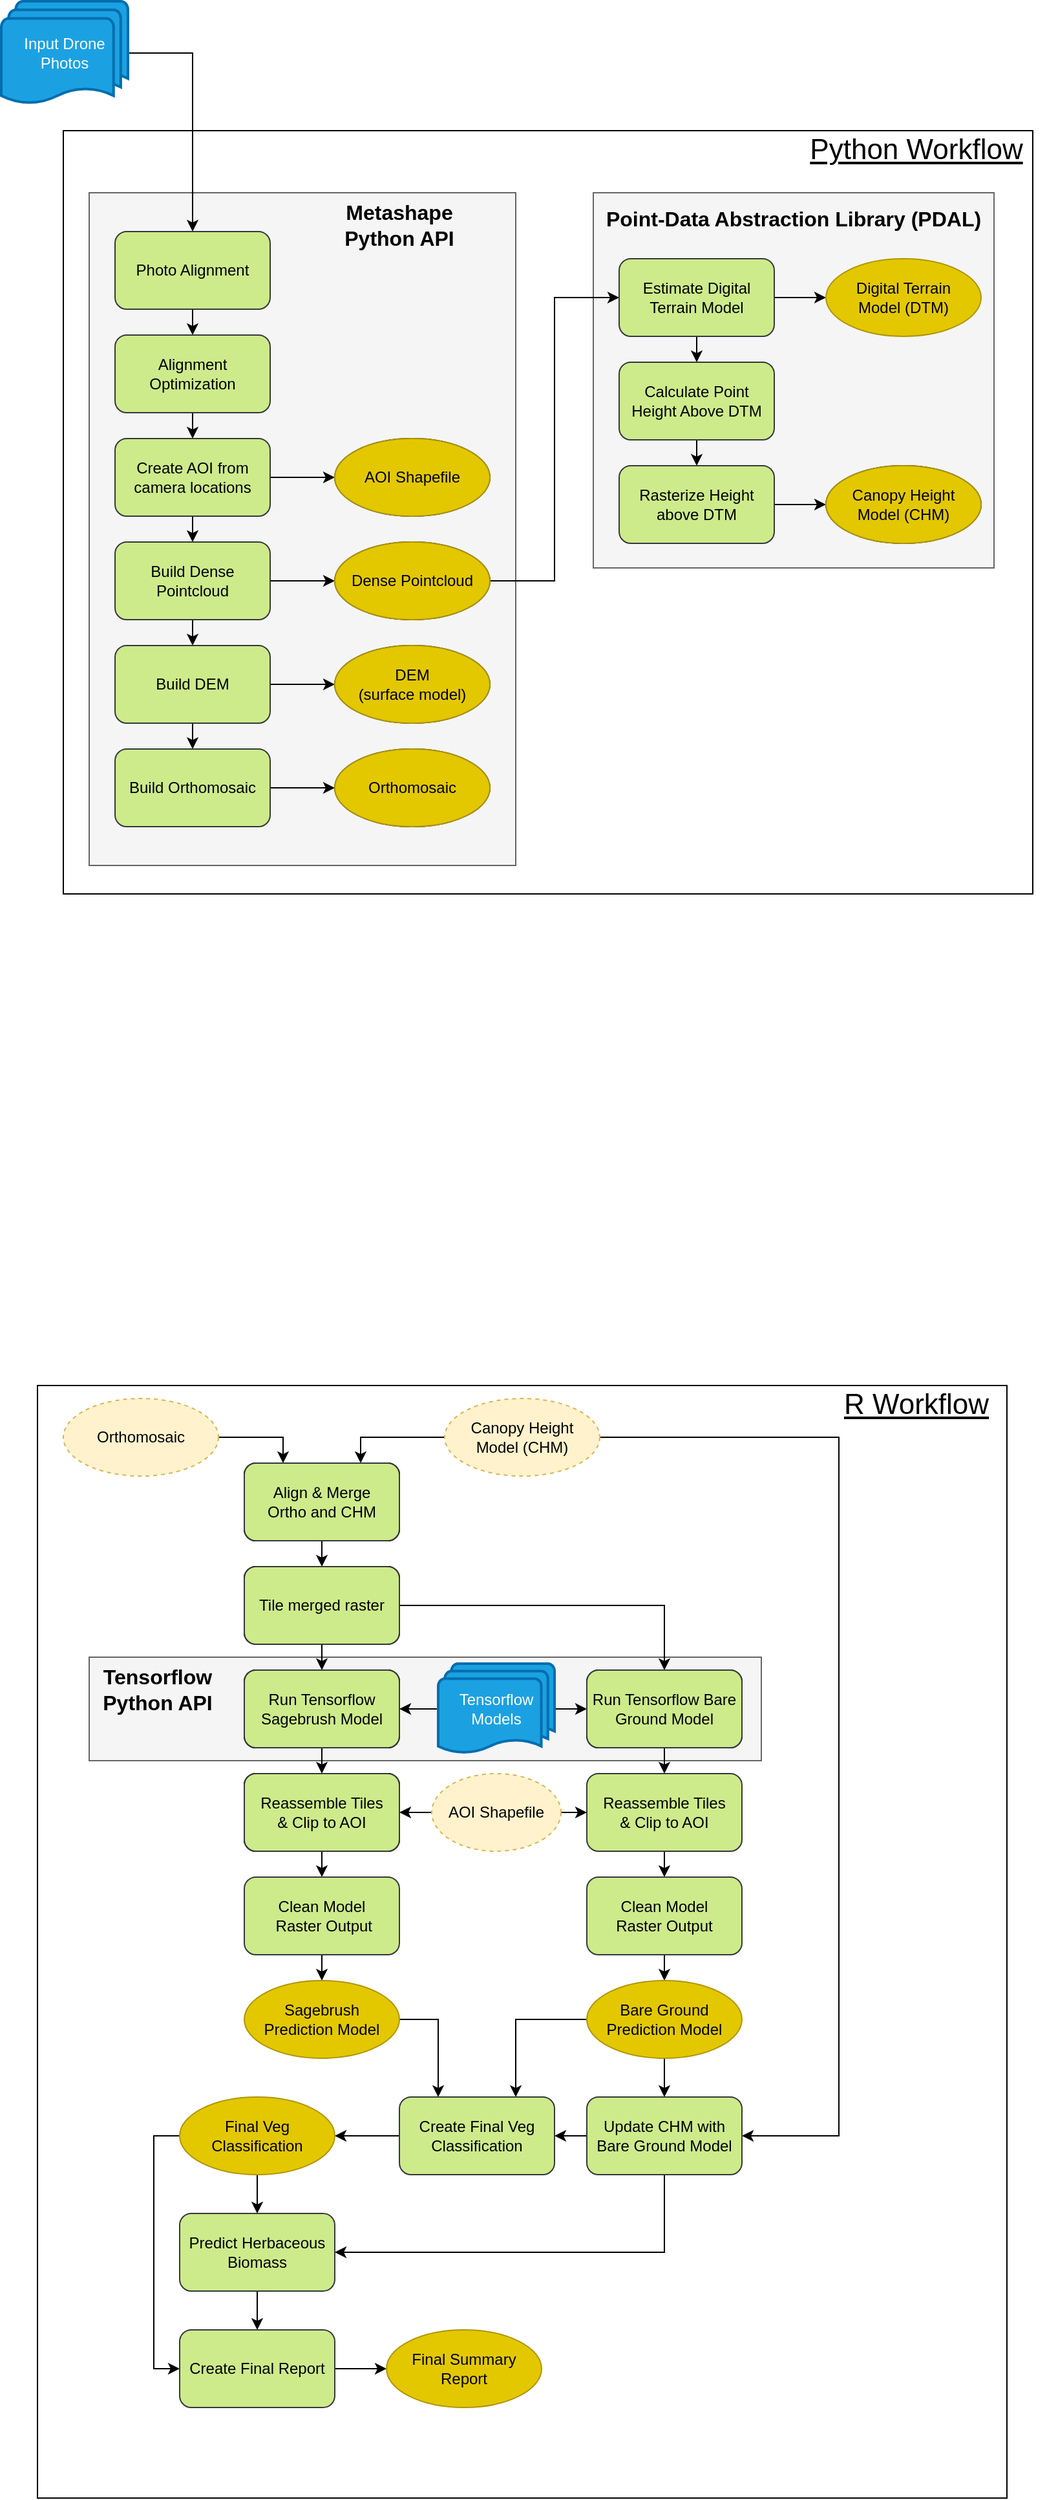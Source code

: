 <mxfile version="17.4.5" type="device"><diagram id="y51OxCG8ynAsde3wMEpN" name="Page-1"><mxGraphModel dx="1821" dy="989" grid="1" gridSize="10" guides="1" tooltips="1" connect="1" arrows="1" fold="1" page="1" pageScale="1" pageWidth="850" pageHeight="1100" math="0" shadow="0"><root><mxCell id="0"/><mxCell id="1" parent="0"/><mxCell id="4rVvIVlTQDQtBSRi2J1j-115" value="" style="rounded=0;whiteSpace=wrap;html=1;fontSize=12;fillColor=#f5f5f5;fontColor=#333333;strokeColor=#666666;" vertex="1" parent="1"><mxGeometry x="90" y="1320" width="520" height="80" as="geometry"/></mxCell><mxCell id="4rVvIVlTQDQtBSRi2J1j-38" value="" style="rounded=0;whiteSpace=wrap;html=1;fontSize=12;fillColor=none;" vertex="1" parent="1"><mxGeometry x="70" y="140" width="750" height="590" as="geometry"/></mxCell><mxCell id="4rVvIVlTQDQtBSRi2J1j-35" value="" style="rounded=0;whiteSpace=wrap;html=1;fontSize=12;fillColor=#f5f5f5;fontColor=#333333;strokeColor=#666666;" vertex="1" parent="1"><mxGeometry x="480" y="188" width="310" height="290" as="geometry"/></mxCell><mxCell id="4rVvIVlTQDQtBSRi2J1j-24" value="" style="rounded=0;whiteSpace=wrap;html=1;fillColor=#f5f5f5;fontColor=#333333;strokeColor=#666666;" vertex="1" parent="1"><mxGeometry x="90" y="188" width="330" height="520" as="geometry"/></mxCell><mxCell id="4rVvIVlTQDQtBSRi2J1j-14" style="edgeStyle=orthogonalEdgeStyle;rounded=0;orthogonalLoop=1;jettySize=auto;html=1;exitX=1;exitY=0.5;exitDx=0;exitDy=0;exitPerimeter=0;" edge="1" parent="1" source="4rVvIVlTQDQtBSRi2J1j-1" target="4rVvIVlTQDQtBSRi2J1j-2"><mxGeometry relative="1" as="geometry"/></mxCell><mxCell id="4rVvIVlTQDQtBSRi2J1j-1" value="Input Drone Photos" style="strokeWidth=2;html=1;shape=mxgraph.flowchart.multi-document;whiteSpace=wrap;fillColor=#1ba1e2;fontColor=#ffffff;strokeColor=#006EAF;" vertex="1" parent="1"><mxGeometry x="22" y="40" width="98" height="80" as="geometry"/></mxCell><mxCell id="4rVvIVlTQDQtBSRi2J1j-15" style="edgeStyle=orthogonalEdgeStyle;rounded=0;orthogonalLoop=1;jettySize=auto;html=1;exitX=0.5;exitY=1;exitDx=0;exitDy=0;entryX=0.5;entryY=0;entryDx=0;entryDy=0;" edge="1" parent="1" source="4rVvIVlTQDQtBSRi2J1j-2" target="4rVvIVlTQDQtBSRi2J1j-3"><mxGeometry relative="1" as="geometry"/></mxCell><mxCell id="4rVvIVlTQDQtBSRi2J1j-2" value="Photo Alignment" style="rounded=1;whiteSpace=wrap;html=1;fillColor=#cdeb8b;strokeColor=#36393d;" vertex="1" parent="1"><mxGeometry x="110" y="218" width="120" height="60" as="geometry"/></mxCell><mxCell id="4rVvIVlTQDQtBSRi2J1j-16" style="edgeStyle=orthogonalEdgeStyle;rounded=0;orthogonalLoop=1;jettySize=auto;html=1;exitX=0.5;exitY=1;exitDx=0;exitDy=0;entryX=0.5;entryY=0;entryDx=0;entryDy=0;" edge="1" parent="1" source="4rVvIVlTQDQtBSRi2J1j-3" target="4rVvIVlTQDQtBSRi2J1j-4"><mxGeometry relative="1" as="geometry"/></mxCell><mxCell id="4rVvIVlTQDQtBSRi2J1j-3" value="Alignment Optimization" style="rounded=1;whiteSpace=wrap;html=1;fillColor=#cdeb8b;strokeColor=#36393d;" vertex="1" parent="1"><mxGeometry x="110" y="298" width="120" height="60" as="geometry"/></mxCell><mxCell id="4rVvIVlTQDQtBSRi2J1j-17" style="edgeStyle=orthogonalEdgeStyle;rounded=0;orthogonalLoop=1;jettySize=auto;html=1;exitX=0.5;exitY=1;exitDx=0;exitDy=0;entryX=0.5;entryY=0;entryDx=0;entryDy=0;" edge="1" parent="1" source="4rVvIVlTQDQtBSRi2J1j-4" target="4rVvIVlTQDQtBSRi2J1j-7"><mxGeometry relative="1" as="geometry"/></mxCell><mxCell id="4rVvIVlTQDQtBSRi2J1j-20" style="edgeStyle=orthogonalEdgeStyle;rounded=0;orthogonalLoop=1;jettySize=auto;html=1;exitX=1;exitY=0.5;exitDx=0;exitDy=0;entryX=0;entryY=0.5;entryDx=0;entryDy=0;" edge="1" parent="1" source="4rVvIVlTQDQtBSRi2J1j-4" target="4rVvIVlTQDQtBSRi2J1j-6"><mxGeometry relative="1" as="geometry"/></mxCell><mxCell id="4rVvIVlTQDQtBSRi2J1j-4" value="Create AOI from camera locations" style="rounded=1;whiteSpace=wrap;html=1;fillColor=#cdeb8b;strokeColor=#36393d;" vertex="1" parent="1"><mxGeometry x="110" y="378" width="120" height="60" as="geometry"/></mxCell><mxCell id="4rVvIVlTQDQtBSRi2J1j-6" value="AOI Shapefile" style="ellipse;whiteSpace=wrap;html=1;" vertex="1" parent="1"><mxGeometry x="280" y="378" width="120" height="60" as="geometry"/></mxCell><mxCell id="4rVvIVlTQDQtBSRi2J1j-18" style="edgeStyle=orthogonalEdgeStyle;rounded=0;orthogonalLoop=1;jettySize=auto;html=1;exitX=0.5;exitY=1;exitDx=0;exitDy=0;entryX=0.5;entryY=0;entryDx=0;entryDy=0;" edge="1" parent="1" source="4rVvIVlTQDQtBSRi2J1j-7" target="4rVvIVlTQDQtBSRi2J1j-8"><mxGeometry relative="1" as="geometry"/></mxCell><mxCell id="4rVvIVlTQDQtBSRi2J1j-21" style="edgeStyle=orthogonalEdgeStyle;rounded=0;orthogonalLoop=1;jettySize=auto;html=1;exitX=1;exitY=0.5;exitDx=0;exitDy=0;entryX=0;entryY=0.5;entryDx=0;entryDy=0;" edge="1" parent="1" source="4rVvIVlTQDQtBSRi2J1j-7" target="4rVvIVlTQDQtBSRi2J1j-10"><mxGeometry relative="1" as="geometry"/></mxCell><mxCell id="4rVvIVlTQDQtBSRi2J1j-7" value="Build Dense Pointcloud" style="rounded=1;whiteSpace=wrap;html=1;fillColor=#cdeb8b;strokeColor=#36393d;" vertex="1" parent="1"><mxGeometry x="110" y="458" width="120" height="60" as="geometry"/></mxCell><mxCell id="4rVvIVlTQDQtBSRi2J1j-19" style="edgeStyle=orthogonalEdgeStyle;rounded=0;orthogonalLoop=1;jettySize=auto;html=1;exitX=0.5;exitY=1;exitDx=0;exitDy=0;entryX=0.5;entryY=0;entryDx=0;entryDy=0;" edge="1" parent="1" source="4rVvIVlTQDQtBSRi2J1j-8" target="4rVvIVlTQDQtBSRi2J1j-9"><mxGeometry relative="1" as="geometry"/></mxCell><mxCell id="4rVvIVlTQDQtBSRi2J1j-22" style="edgeStyle=orthogonalEdgeStyle;rounded=0;orthogonalLoop=1;jettySize=auto;html=1;exitX=1;exitY=0.5;exitDx=0;exitDy=0;entryX=0;entryY=0.5;entryDx=0;entryDy=0;" edge="1" parent="1" source="4rVvIVlTQDQtBSRi2J1j-8" target="4rVvIVlTQDQtBSRi2J1j-12"><mxGeometry relative="1" as="geometry"/></mxCell><mxCell id="4rVvIVlTQDQtBSRi2J1j-8" value="Build DEM&lt;span style=&quot;color: rgba(0 , 0 , 0 , 0) ; font-family: monospace ; font-size: 0px&quot;&gt;%3CmxGraphModel%3E%3Croot%3E%3CmxCell%20id%3D%220%22%2F%3E%3CmxCell%20id%3D%221%22%20parent%3D%220%22%2F%3E%3CmxCell%20id%3D%222%22%20value%3D%22Photo%20Alignment%22%20style%3D%22rounded%3D1%3BwhiteSpace%3Dwrap%3Bhtml%3D1%3B%22%20vertex%3D%221%22%20parent%3D%221%22%3E%3CmxGeometry%20x%3D%22110%22%20y%3D%22140%22%20width%3D%22120%22%20height%3D%2260%22%20as%3D%22geometry%22%2F%3E%3C%2FmxCell%3E%3C%2Froot%3E%3C%2FmxGraphModel%3E&lt;/span&gt;" style="rounded=1;whiteSpace=wrap;html=1;fillColor=#cdeb8b;strokeColor=#36393d;" vertex="1" parent="1"><mxGeometry x="110" y="538" width="120" height="60" as="geometry"/></mxCell><mxCell id="4rVvIVlTQDQtBSRi2J1j-23" style="edgeStyle=orthogonalEdgeStyle;rounded=0;orthogonalLoop=1;jettySize=auto;html=1;exitX=1;exitY=0.5;exitDx=0;exitDy=0;entryX=0;entryY=0.5;entryDx=0;entryDy=0;" edge="1" parent="1" source="4rVvIVlTQDQtBSRi2J1j-9" target="4rVvIVlTQDQtBSRi2J1j-13"><mxGeometry relative="1" as="geometry"/></mxCell><mxCell id="4rVvIVlTQDQtBSRi2J1j-9" value="Build Orthomosaic" style="rounded=1;whiteSpace=wrap;html=1;fillColor=#cdeb8b;strokeColor=#36393d;" vertex="1" parent="1"><mxGeometry x="110" y="618" width="120" height="60" as="geometry"/></mxCell><mxCell id="4rVvIVlTQDQtBSRi2J1j-37" style="edgeStyle=orthogonalEdgeStyle;rounded=0;orthogonalLoop=1;jettySize=auto;html=1;exitX=1;exitY=0.5;exitDx=0;exitDy=0;entryX=0;entryY=0.5;entryDx=0;entryDy=0;fontSize=12;" edge="1" parent="1" source="4rVvIVlTQDQtBSRi2J1j-10" target="4rVvIVlTQDQtBSRi2J1j-26"><mxGeometry relative="1" as="geometry"/></mxCell><mxCell id="4rVvIVlTQDQtBSRi2J1j-10" value="Dense Pointcloud" style="ellipse;whiteSpace=wrap;html=1;" vertex="1" parent="1"><mxGeometry x="280" y="458" width="120" height="60" as="geometry"/></mxCell><mxCell id="4rVvIVlTQDQtBSRi2J1j-12" value="DEM &lt;br&gt;(surface model)" style="ellipse;whiteSpace=wrap;html=1;" vertex="1" parent="1"><mxGeometry x="280" y="538" width="120" height="60" as="geometry"/></mxCell><mxCell id="4rVvIVlTQDQtBSRi2J1j-13" value="Orthomosaic" style="ellipse;whiteSpace=wrap;html=1;" vertex="1" parent="1"><mxGeometry x="280" y="618" width="120" height="60" as="geometry"/></mxCell><mxCell id="4rVvIVlTQDQtBSRi2J1j-25" value="&lt;font style=&quot;font-size: 16px&quot;&gt;&lt;b&gt;Metashape Python API&lt;/b&gt;&lt;/font&gt;" style="text;html=1;strokeColor=none;fillColor=none;align=center;verticalAlign=middle;whiteSpace=wrap;rounded=0;fontSize=11;" vertex="1" parent="1"><mxGeometry x="260" y="198" width="140" height="30" as="geometry"/></mxCell><mxCell id="4rVvIVlTQDQtBSRi2J1j-29" style="edgeStyle=orthogonalEdgeStyle;rounded=0;orthogonalLoop=1;jettySize=auto;html=1;exitX=0.5;exitY=1;exitDx=0;exitDy=0;entryX=0.5;entryY=0;entryDx=0;entryDy=0;fontSize=12;" edge="1" parent="1" source="4rVvIVlTQDQtBSRi2J1j-26" target="4rVvIVlTQDQtBSRi2J1j-27"><mxGeometry relative="1" as="geometry"/></mxCell><mxCell id="4rVvIVlTQDQtBSRi2J1j-33" style="edgeStyle=orthogonalEdgeStyle;rounded=0;orthogonalLoop=1;jettySize=auto;html=1;exitX=1;exitY=0.5;exitDx=0;exitDy=0;entryX=0;entryY=0.5;entryDx=0;entryDy=0;fontSize=12;" edge="1" parent="1" source="4rVvIVlTQDQtBSRi2J1j-26" target="4rVvIVlTQDQtBSRi2J1j-32"><mxGeometry relative="1" as="geometry"/></mxCell><mxCell id="4rVvIVlTQDQtBSRi2J1j-26" value="Estimate Digital Terrain Model" style="rounded=1;whiteSpace=wrap;html=1;fontSize=12;fillColor=#cdeb8b;strokeColor=#36393d;" vertex="1" parent="1"><mxGeometry x="500" y="239" width="120" height="60" as="geometry"/></mxCell><mxCell id="4rVvIVlTQDQtBSRi2J1j-30" style="edgeStyle=orthogonalEdgeStyle;rounded=0;orthogonalLoop=1;jettySize=auto;html=1;exitX=0.5;exitY=1;exitDx=0;exitDy=0;entryX=0.5;entryY=0;entryDx=0;entryDy=0;fontSize=12;" edge="1" parent="1" source="4rVvIVlTQDQtBSRi2J1j-27" target="4rVvIVlTQDQtBSRi2J1j-28"><mxGeometry relative="1" as="geometry"/></mxCell><mxCell id="4rVvIVlTQDQtBSRi2J1j-27" value="Calculate Point Height Above DTM" style="rounded=1;whiteSpace=wrap;html=1;fontSize=12;fillColor=#cdeb8b;strokeColor=#36393d;" vertex="1" parent="1"><mxGeometry x="500" y="319" width="120" height="60" as="geometry"/></mxCell><mxCell id="4rVvIVlTQDQtBSRi2J1j-34" style="edgeStyle=orthogonalEdgeStyle;rounded=0;orthogonalLoop=1;jettySize=auto;html=1;exitX=1;exitY=0.5;exitDx=0;exitDy=0;entryX=0;entryY=0.5;entryDx=0;entryDy=0;fontSize=12;" edge="1" parent="1" source="4rVvIVlTQDQtBSRi2J1j-28" target="4rVvIVlTQDQtBSRi2J1j-31"><mxGeometry relative="1" as="geometry"/></mxCell><mxCell id="4rVvIVlTQDQtBSRi2J1j-28" value="Rasterize Height above DTM" style="rounded=1;whiteSpace=wrap;html=1;fontSize=12;fillColor=#cdeb8b;strokeColor=#36393d;" vertex="1" parent="1"><mxGeometry x="500" y="399" width="120" height="60" as="geometry"/></mxCell><mxCell id="4rVvIVlTQDQtBSRi2J1j-31" value="Canopy Height&lt;br&gt;Model (CHM)" style="ellipse;whiteSpace=wrap;html=1;" vertex="1" parent="1"><mxGeometry x="660" y="399" width="120" height="60" as="geometry"/></mxCell><mxCell id="4rVvIVlTQDQtBSRi2J1j-32" value="Digital Terrain &lt;br&gt;Model (DTM)" style="ellipse;whiteSpace=wrap;html=1;fillColor=#e3c800;fontColor=#000000;strokeColor=#B09500;" vertex="1" parent="1"><mxGeometry x="660" y="239" width="120" height="60" as="geometry"/></mxCell><mxCell id="4rVvIVlTQDQtBSRi2J1j-36" value="&lt;font style=&quot;font-size: 16px&quot;&gt;&lt;b&gt;Point-Data Abstraction Library (PDAL)&lt;/b&gt;&lt;/font&gt;" style="text;html=1;strokeColor=none;fillColor=none;align=center;verticalAlign=middle;whiteSpace=wrap;rounded=0;fontSize=11;" vertex="1" parent="1"><mxGeometry x="480" y="193" width="310" height="30" as="geometry"/></mxCell><mxCell id="4rVvIVlTQDQtBSRi2J1j-39" value="Python Workflow" style="text;html=1;strokeColor=none;fillColor=none;align=center;verticalAlign=middle;whiteSpace=wrap;rounded=0;fontSize=22;fontStyle=4" vertex="1" parent="1"><mxGeometry x="630" y="140" width="200" height="30" as="geometry"/></mxCell><mxCell id="4rVvIVlTQDQtBSRi2J1j-40" value="" style="rounded=0;whiteSpace=wrap;html=1;fontSize=12;fillColor=none;" vertex="1" parent="1"><mxGeometry x="50" y="1110" width="750" height="860" as="geometry"/></mxCell><mxCell id="4rVvIVlTQDQtBSRi2J1j-41" value="R Workflow" style="text;html=1;strokeColor=none;fillColor=none;align=center;verticalAlign=middle;whiteSpace=wrap;rounded=0;fontSize=22;fontStyle=4" vertex="1" parent="1"><mxGeometry x="630" y="1110" width="200" height="30" as="geometry"/></mxCell><mxCell id="4rVvIVlTQDQtBSRi2J1j-66" style="edgeStyle=orthogonalEdgeStyle;rounded=0;orthogonalLoop=1;jettySize=auto;html=1;entryX=1;entryY=0.5;entryDx=0;entryDy=0;fontSize=12;" edge="1" parent="1" source="4rVvIVlTQDQtBSRi2J1j-42" target="4rVvIVlTQDQtBSRi2J1j-46"><mxGeometry relative="1" as="geometry"/></mxCell><mxCell id="4rVvIVlTQDQtBSRi2J1j-67" style="edgeStyle=orthogonalEdgeStyle;rounded=0;orthogonalLoop=1;jettySize=auto;html=1;exitX=1;exitY=0.5;exitDx=0;exitDy=0;exitPerimeter=0;entryX=0;entryY=0.5;entryDx=0;entryDy=0;fontSize=12;" edge="1" parent="1" source="4rVvIVlTQDQtBSRi2J1j-42" target="4rVvIVlTQDQtBSRi2J1j-47"><mxGeometry relative="1" as="geometry"/></mxCell><mxCell id="4rVvIVlTQDQtBSRi2J1j-42" value="&lt;font style=&quot;font-size: 12px;&quot;&gt;Tensorflow Models&lt;/font&gt;" style="strokeWidth=2;html=1;shape=mxgraph.flowchart.multi-document;whiteSpace=wrap;fontSize=12;fillColor=#1ba1e2;fontColor=#ffffff;strokeColor=#006EAF;" vertex="1" parent="1"><mxGeometry x="360" y="1325" width="90" height="70" as="geometry"/></mxCell><mxCell id="4rVvIVlTQDQtBSRi2J1j-68" style="edgeStyle=orthogonalEdgeStyle;rounded=0;orthogonalLoop=1;jettySize=auto;html=1;exitX=1;exitY=0.5;exitDx=0;exitDy=0;fontSize=12;" edge="1" parent="1" source="4rVvIVlTQDQtBSRi2J1j-44" target="4rVvIVlTQDQtBSRi2J1j-47"><mxGeometry relative="1" as="geometry"/></mxCell><mxCell id="4rVvIVlTQDQtBSRi2J1j-69" style="edgeStyle=orthogonalEdgeStyle;rounded=0;orthogonalLoop=1;jettySize=auto;html=1;exitX=0.5;exitY=1;exitDx=0;exitDy=0;entryX=0.5;entryY=0;entryDx=0;entryDy=0;fontSize=12;" edge="1" parent="1" source="4rVvIVlTQDQtBSRi2J1j-44" target="4rVvIVlTQDQtBSRi2J1j-46"><mxGeometry relative="1" as="geometry"/></mxCell><mxCell id="4rVvIVlTQDQtBSRi2J1j-44" value="Tile merged raster" style="rounded=1;whiteSpace=wrap;html=1;fontSize=12;fillColor=default;" vertex="1" parent="1"><mxGeometry x="210" y="1250" width="120" height="60" as="geometry"/></mxCell><mxCell id="4rVvIVlTQDQtBSRi2J1j-65" style="edgeStyle=orthogonalEdgeStyle;rounded=0;orthogonalLoop=1;jettySize=auto;html=1;exitX=0.5;exitY=1;exitDx=0;exitDy=0;entryX=0.5;entryY=0;entryDx=0;entryDy=0;fontSize=12;" edge="1" parent="1" source="4rVvIVlTQDQtBSRi2J1j-45" target="4rVvIVlTQDQtBSRi2J1j-44"><mxGeometry relative="1" as="geometry"/></mxCell><mxCell id="4rVvIVlTQDQtBSRi2J1j-45" value="Align &amp;amp; Merge &lt;br&gt;Ortho and CHM" style="rounded=1;whiteSpace=wrap;html=1;fontSize=12;fillColor=default;" vertex="1" parent="1"><mxGeometry x="210" y="1170" width="120" height="60" as="geometry"/></mxCell><mxCell id="4rVvIVlTQDQtBSRi2J1j-70" style="edgeStyle=orthogonalEdgeStyle;rounded=0;orthogonalLoop=1;jettySize=auto;html=1;exitX=0.5;exitY=1;exitDx=0;exitDy=0;entryX=0.5;entryY=0;entryDx=0;entryDy=0;fontSize=12;" edge="1" parent="1" source="4rVvIVlTQDQtBSRi2J1j-46" target="4rVvIVlTQDQtBSRi2J1j-48"><mxGeometry relative="1" as="geometry"/></mxCell><mxCell id="4rVvIVlTQDQtBSRi2J1j-46" value="Run Tensorflow Sagebrush Model" style="rounded=1;whiteSpace=wrap;html=1;fontSize=12;fillColor=default;" vertex="1" parent="1"><mxGeometry x="210" y="1330" width="120" height="60" as="geometry"/></mxCell><mxCell id="4rVvIVlTQDQtBSRi2J1j-73" style="edgeStyle=orthogonalEdgeStyle;rounded=0;orthogonalLoop=1;jettySize=auto;html=1;exitX=0.5;exitY=1;exitDx=0;exitDy=0;entryX=0.5;entryY=0;entryDx=0;entryDy=0;fontSize=12;" edge="1" parent="1" source="4rVvIVlTQDQtBSRi2J1j-47" target="4rVvIVlTQDQtBSRi2J1j-49"><mxGeometry relative="1" as="geometry"/></mxCell><mxCell id="4rVvIVlTQDQtBSRi2J1j-47" value="Run Tensorflow Bare Ground Model" style="rounded=1;whiteSpace=wrap;html=1;fontSize=12;fillColor=default;" vertex="1" parent="1"><mxGeometry x="475" y="1330" width="120" height="60" as="geometry"/></mxCell><mxCell id="4rVvIVlTQDQtBSRi2J1j-83" style="edgeStyle=orthogonalEdgeStyle;rounded=0;orthogonalLoop=1;jettySize=auto;html=1;exitX=0.5;exitY=1;exitDx=0;exitDy=0;entryX=0.5;entryY=0;entryDx=0;entryDy=0;fontSize=12;" edge="1" parent="1" source="4rVvIVlTQDQtBSRi2J1j-48" target="4rVvIVlTQDQtBSRi2J1j-50"><mxGeometry relative="1" as="geometry"/></mxCell><mxCell id="4rVvIVlTQDQtBSRi2J1j-48" value="Reassemble Tiles&lt;br&gt;&amp;amp; Clip to AOI" style="rounded=1;whiteSpace=wrap;html=1;fontSize=12;fillColor=default;" vertex="1" parent="1"><mxGeometry x="210" y="1410" width="120" height="60" as="geometry"/></mxCell><mxCell id="4rVvIVlTQDQtBSRi2J1j-81" style="edgeStyle=orthogonalEdgeStyle;rounded=0;orthogonalLoop=1;jettySize=auto;html=1;exitX=0.5;exitY=1;exitDx=0;exitDy=0;entryX=0.5;entryY=0;entryDx=0;entryDy=0;fontSize=12;" edge="1" parent="1" source="4rVvIVlTQDQtBSRi2J1j-49" target="4rVvIVlTQDQtBSRi2J1j-51"><mxGeometry relative="1" as="geometry"/></mxCell><mxCell id="4rVvIVlTQDQtBSRi2J1j-49" value="Reassemble Tiles&lt;br&gt;&amp;amp; Clip to AOI" style="rounded=1;whiteSpace=wrap;html=1;fontSize=12;fillColor=#cdeb8b;strokeColor=#36393d;" vertex="1" parent="1"><mxGeometry x="475" y="1410" width="120" height="60" as="geometry"/></mxCell><mxCell id="4rVvIVlTQDQtBSRi2J1j-84" style="edgeStyle=orthogonalEdgeStyle;rounded=0;orthogonalLoop=1;jettySize=auto;html=1;exitX=0.5;exitY=1;exitDx=0;exitDy=0;entryX=0.5;entryY=0;entryDx=0;entryDy=0;fontSize=12;" edge="1" parent="1" source="4rVvIVlTQDQtBSRi2J1j-50" target="4rVvIVlTQDQtBSRi2J1j-56"><mxGeometry relative="1" as="geometry"/></mxCell><mxCell id="4rVvIVlTQDQtBSRi2J1j-50" value="Clean Model&lt;br&gt;&amp;nbsp;Raster Output&lt;span style=&quot;color: rgba(0 , 0 , 0 , 0) ; font-family: monospace ; font-size: 0px&quot;&gt;%3CmxGraphModel%3E%3Croot%3E%3CmxCell%20id%3D%220%22%2F%3E%3CmxCell%20id%3D%221%22%20parent%3D%220%22%2F%3E%3CmxCell%20id%3D%222%22%20value%3D%22Reassemble%20Tiles%26lt%3Bbr%26gt%3B%26amp%3Bamp%3B%20Clip%20to%20AOI%22%20style%3D%22rounded%3D1%3BwhiteSpace%3Dwrap%3Bhtml%3D1%3BfontSize%3D12%3BfillColor%3Ddefault%3B%22%20vertex%3D%221%22%20parent%3D%221%22%3E%3CmxGeometry%20x%3D%22230%22%20y%3D%221000%22%20width%3D%22120%22%20height%3D%2260%22%20as%3D%22geometry%22%2F%3E%3C%2FmxCell%3E%3C%2Froot%3E%3C%2FmxGraphModel%3E&lt;/span&gt;" style="rounded=1;whiteSpace=wrap;html=1;fontSize=12;fillColor=#cdeb8b;strokeColor=#36393d;" vertex="1" parent="1"><mxGeometry x="210" y="1490" width="120" height="60" as="geometry"/></mxCell><mxCell id="4rVvIVlTQDQtBSRi2J1j-82" style="edgeStyle=orthogonalEdgeStyle;rounded=0;orthogonalLoop=1;jettySize=auto;html=1;exitX=0.5;exitY=1;exitDx=0;exitDy=0;entryX=0.5;entryY=0;entryDx=0;entryDy=0;fontSize=12;" edge="1" parent="1" source="4rVvIVlTQDQtBSRi2J1j-51" target="4rVvIVlTQDQtBSRi2J1j-58"><mxGeometry relative="1" as="geometry"/></mxCell><mxCell id="4rVvIVlTQDQtBSRi2J1j-51" value="Clean Model &lt;br&gt;Raster Output&lt;span style=&quot;color: rgba(0 , 0 , 0 , 0) ; font-family: monospace ; font-size: 0px&quot;&gt;%3CmxGraphModel%3E%3Croot%3E%3CmxCell%20id%3D%220%22%2F%3E%3CmxCell%20id%3D%221%22%20parent%3D%220%22%2F%3E%3CmxCell%20id%3D%222%22%20value%3D%22Reassemble%20Tiles%26lt%3Bbr%26gt%3B%26amp%3Bamp%3B%20Clip%20to%20AOI%22%20style%3D%22rounded%3D1%3BwhiteSpace%3Dwrap%3Bhtml%3D1%3BfontSize%3D12%3BfillColor%3Ddefault%3B%22%20vertex%3D%221%22%20parent%3D%221%22%3E%3CmxGeometry%20x%3D%22230%22%20y%3D%221000%22%20width%3D%22120%22%20height%3D%2260%22%20as%3D%22geometry%22%2F%3E%3C%2FmxCell%3E%3C%2Froot%3E%3C%2FmxGraphModel%3E&lt;/span&gt;" style="rounded=1;whiteSpace=wrap;html=1;fontSize=12;fillColor=#cdeb8b;strokeColor=#36393d;" vertex="1" parent="1"><mxGeometry x="475" y="1490" width="120" height="60" as="geometry"/></mxCell><mxCell id="4rVvIVlTQDQtBSRi2J1j-79" style="edgeStyle=orthogonalEdgeStyle;rounded=0;orthogonalLoop=1;jettySize=auto;html=1;exitX=1;exitY=0.5;exitDx=0;exitDy=0;entryX=0;entryY=0.5;entryDx=0;entryDy=0;fontSize=12;" edge="1" parent="1" source="4rVvIVlTQDQtBSRi2J1j-52" target="4rVvIVlTQDQtBSRi2J1j-49"><mxGeometry relative="1" as="geometry"/></mxCell><mxCell id="4rVvIVlTQDQtBSRi2J1j-80" style="edgeStyle=orthogonalEdgeStyle;rounded=0;orthogonalLoop=1;jettySize=auto;html=1;exitX=0;exitY=0.5;exitDx=0;exitDy=0;entryX=1;entryY=0.5;entryDx=0;entryDy=0;fontSize=12;" edge="1" parent="1" source="4rVvIVlTQDQtBSRi2J1j-52" target="4rVvIVlTQDQtBSRi2J1j-48"><mxGeometry relative="1" as="geometry"/></mxCell><mxCell id="4rVvIVlTQDQtBSRi2J1j-52" value="AOI Shapefile" style="ellipse;whiteSpace=wrap;html=1;dashed=1;fillColor=#fff2cc;strokeColor=#d6b656;" vertex="1" parent="1"><mxGeometry x="355" y="1410" width="100" height="60" as="geometry"/></mxCell><mxCell id="4rVvIVlTQDQtBSRi2J1j-64" style="edgeStyle=orthogonalEdgeStyle;rounded=0;orthogonalLoop=1;jettySize=auto;html=1;entryX=0.25;entryY=0;entryDx=0;entryDy=0;fontSize=12;" edge="1" parent="1" source="4rVvIVlTQDQtBSRi2J1j-53" target="4rVvIVlTQDQtBSRi2J1j-45"><mxGeometry relative="1" as="geometry"/></mxCell><mxCell id="4rVvIVlTQDQtBSRi2J1j-53" value="Orthomosaic" style="ellipse;whiteSpace=wrap;html=1;dashed=1;fillColor=#fff2cc;strokeColor=#d6b656;" vertex="1" parent="1"><mxGeometry x="70" y="1120" width="120" height="60" as="geometry"/></mxCell><mxCell id="4rVvIVlTQDQtBSRi2J1j-63" style="edgeStyle=orthogonalEdgeStyle;rounded=0;orthogonalLoop=1;jettySize=auto;html=1;exitX=0;exitY=0.5;exitDx=0;exitDy=0;entryX=0.75;entryY=0;entryDx=0;entryDy=0;fontSize=12;" edge="1" parent="1" source="4rVvIVlTQDQtBSRi2J1j-54" target="4rVvIVlTQDQtBSRi2J1j-45"><mxGeometry relative="1" as="geometry"/></mxCell><mxCell id="4rVvIVlTQDQtBSRi2J1j-77" style="edgeStyle=orthogonalEdgeStyle;rounded=0;orthogonalLoop=1;jettySize=auto;html=1;exitX=1;exitY=0.5;exitDx=0;exitDy=0;entryX=1;entryY=0.5;entryDx=0;entryDy=0;fontSize=12;" edge="1" parent="1" source="4rVvIVlTQDQtBSRi2J1j-54" target="4rVvIVlTQDQtBSRi2J1j-55"><mxGeometry relative="1" as="geometry"><Array as="points"><mxPoint x="670" y="1150"/><mxPoint x="670" y="1690"/></Array></mxGeometry></mxCell><mxCell id="4rVvIVlTQDQtBSRi2J1j-54" value="Canopy Height&lt;br&gt;Model (CHM)" style="ellipse;whiteSpace=wrap;html=1;dashed=1;fillColor=#fff2cc;strokeColor=#d6b656;" vertex="1" parent="1"><mxGeometry x="365" y="1120" width="120" height="60" as="geometry"/></mxCell><mxCell id="4rVvIVlTQDQtBSRi2J1j-89" style="edgeStyle=orthogonalEdgeStyle;rounded=0;orthogonalLoop=1;jettySize=auto;html=1;exitX=0;exitY=0.5;exitDx=0;exitDy=0;entryX=1;entryY=0.5;entryDx=0;entryDy=0;fontSize=12;" edge="1" parent="1" source="4rVvIVlTQDQtBSRi2J1j-55" target="4rVvIVlTQDQtBSRi2J1j-86"><mxGeometry relative="1" as="geometry"/></mxCell><mxCell id="4rVvIVlTQDQtBSRi2J1j-94" style="edgeStyle=orthogonalEdgeStyle;rounded=0;orthogonalLoop=1;jettySize=auto;html=1;exitX=0.5;exitY=1;exitDx=0;exitDy=0;entryX=1;entryY=0.5;entryDx=0;entryDy=0;fontSize=12;" edge="1" parent="1" source="4rVvIVlTQDQtBSRi2J1j-55" target="4rVvIVlTQDQtBSRi2J1j-92"><mxGeometry relative="1" as="geometry"/></mxCell><mxCell id="4rVvIVlTQDQtBSRi2J1j-55" value="Update CHM with Bare Ground Model" style="rounded=1;whiteSpace=wrap;html=1;fontSize=12;fillColor=#cdeb8b;strokeColor=#36393d;" vertex="1" parent="1"><mxGeometry x="475" y="1660" width="120" height="60" as="geometry"/></mxCell><mxCell id="4rVvIVlTQDQtBSRi2J1j-88" style="edgeStyle=orthogonalEdgeStyle;rounded=0;orthogonalLoop=1;jettySize=auto;html=1;exitX=1;exitY=0.5;exitDx=0;exitDy=0;entryX=0.25;entryY=0;entryDx=0;entryDy=0;fontSize=12;" edge="1" parent="1" source="4rVvIVlTQDQtBSRi2J1j-56" target="4rVvIVlTQDQtBSRi2J1j-86"><mxGeometry relative="1" as="geometry"/></mxCell><mxCell id="4rVvIVlTQDQtBSRi2J1j-56" value="Sagebrush &lt;br&gt;&lt;span style=&quot;color: rgba(0 , 0 , 0 , 0) ; font-family: monospace ; font-size: 0px&quot;&gt;%3CmxGraphModel%3E%3Croot%3E%3CmxCell%20id%3D%220%22%2F%3E%3CmxCell%20id%3D%221%22%20parent%3D%220%22%2F%3E%3CmxCell%20id%3D%222%22%20value%3D%22Canopy%20Height%26lt%3Bbr%26gt%3BModel%20(CHM)%22%20style%3D%22ellipse%3BwhiteSpace%3Dwrap%3Bhtml%3D1%3B%22%20vertex%3D%221%22%20parent%3D%221%22%3E%3CmxGeometry%20x%3D%22660%22%20y%3D%22349%22%20width%3D%22120%22%20height%3D%2260%22%20as%3D%22geometry%22%2F%3E%3C%2FmxCell%3E%3C%2Froot%3E%3C%2FmxGraphModel%3E&lt;/span&gt;Prediction Model" style="ellipse;whiteSpace=wrap;html=1;fontSize=12;fillColor=#e3c800;fontColor=#000000;strokeColor=#B09500;" vertex="1" parent="1"><mxGeometry x="210" y="1570" width="120" height="60" as="geometry"/></mxCell><mxCell id="4rVvIVlTQDQtBSRi2J1j-85" style="edgeStyle=orthogonalEdgeStyle;rounded=0;orthogonalLoop=1;jettySize=auto;html=1;exitX=0.5;exitY=1;exitDx=0;exitDy=0;entryX=0.5;entryY=0;entryDx=0;entryDy=0;fontSize=12;" edge="1" parent="1" source="4rVvIVlTQDQtBSRi2J1j-58" target="4rVvIVlTQDQtBSRi2J1j-55"><mxGeometry relative="1" as="geometry"/></mxCell><mxCell id="4rVvIVlTQDQtBSRi2J1j-87" style="edgeStyle=orthogonalEdgeStyle;rounded=0;orthogonalLoop=1;jettySize=auto;html=1;exitX=0;exitY=0.5;exitDx=0;exitDy=0;entryX=0.75;entryY=0;entryDx=0;entryDy=0;fontSize=12;" edge="1" parent="1" source="4rVvIVlTQDQtBSRi2J1j-58" target="4rVvIVlTQDQtBSRi2J1j-86"><mxGeometry relative="1" as="geometry"/></mxCell><mxCell id="4rVvIVlTQDQtBSRi2J1j-58" value="Bare Ground&lt;br&gt;&lt;span style=&quot;color: rgba(0 , 0 , 0 , 0) ; font-family: monospace ; font-size: 0px&quot;&gt;%3CmxGraphModel%3E%3Croot%3E%3CmxCell%20id%3D%220%22%2F%3E%3CmxCell%20id%3D%221%22%20parent%3D%220%22%2F%3E%3CmxCell%20id%3D%222%22%20value%3D%22Canopy%20Height%26lt%3Bbr%26gt%3BModel%20(CHM)%22%20style%3D%22ellipse%3BwhiteSpace%3Dwrap%3Bhtml%3D1%3B%22%20vertex%3D%221%22%20parent%3D%221%22%3E%3CmxGeometry%20x%3D%22660%22%20y%3D%22349%22%20width%3D%22120%22%20height%3D%2260%22%20as%3D%22geometry%22%2F%3E%3C%2FmxCell%3E%3C%2Froot%3E%3C%2FmxGraphModel%3E&lt;/span&gt;Prediction Model" style="ellipse;whiteSpace=wrap;html=1;fontSize=12;fillColor=#e3c800;fontColor=#000000;strokeColor=#B09500;" vertex="1" parent="1"><mxGeometry x="475" y="1570" width="120" height="60" as="geometry"/></mxCell><mxCell id="4rVvIVlTQDQtBSRi2J1j-91" style="edgeStyle=orthogonalEdgeStyle;rounded=0;orthogonalLoop=1;jettySize=auto;html=1;fontSize=12;" edge="1" parent="1" source="4rVvIVlTQDQtBSRi2J1j-86" target="4rVvIVlTQDQtBSRi2J1j-90"><mxGeometry relative="1" as="geometry"/></mxCell><mxCell id="4rVvIVlTQDQtBSRi2J1j-86" value="Create Final Veg Classification" style="rounded=1;whiteSpace=wrap;html=1;fontSize=12;fillColor=#cdeb8b;strokeColor=#36393d;" vertex="1" parent="1"><mxGeometry x="330" y="1660" width="120" height="60" as="geometry"/></mxCell><mxCell id="4rVvIVlTQDQtBSRi2J1j-93" style="edgeStyle=orthogonalEdgeStyle;rounded=0;orthogonalLoop=1;jettySize=auto;html=1;exitX=0.5;exitY=1;exitDx=0;exitDy=0;fontSize=12;" edge="1" parent="1" source="4rVvIVlTQDQtBSRi2J1j-90" target="4rVvIVlTQDQtBSRi2J1j-92"><mxGeometry relative="1" as="geometry"/></mxCell><mxCell id="4rVvIVlTQDQtBSRi2J1j-97" style="edgeStyle=orthogonalEdgeStyle;rounded=0;orthogonalLoop=1;jettySize=auto;html=1;exitX=0;exitY=0.5;exitDx=0;exitDy=0;entryX=0;entryY=0.5;entryDx=0;entryDy=0;fontSize=12;" edge="1" parent="1" source="4rVvIVlTQDQtBSRi2J1j-90" target="4rVvIVlTQDQtBSRi2J1j-95"><mxGeometry relative="1" as="geometry"/></mxCell><mxCell id="4rVvIVlTQDQtBSRi2J1j-90" value="Final Veg&lt;br&gt;Classification" style="ellipse;whiteSpace=wrap;html=1;fontSize=12;fillColor=#e3c800;fontColor=#000000;strokeColor=#B09500;" vertex="1" parent="1"><mxGeometry x="160" y="1660" width="120" height="60" as="geometry"/></mxCell><mxCell id="4rVvIVlTQDQtBSRi2J1j-96" style="edgeStyle=orthogonalEdgeStyle;rounded=0;orthogonalLoop=1;jettySize=auto;html=1;exitX=0.5;exitY=1;exitDx=0;exitDy=0;entryX=0.5;entryY=0;entryDx=0;entryDy=0;fontSize=12;" edge="1" parent="1" source="4rVvIVlTQDQtBSRi2J1j-92" target="4rVvIVlTQDQtBSRi2J1j-95"><mxGeometry relative="1" as="geometry"/></mxCell><mxCell id="4rVvIVlTQDQtBSRi2J1j-92" value="Predict Herbaceous Biomass" style="rounded=1;whiteSpace=wrap;html=1;fontSize=12;fillColor=#cdeb8b;strokeColor=#36393d;" vertex="1" parent="1"><mxGeometry x="160" y="1750" width="120" height="60" as="geometry"/></mxCell><mxCell id="4rVvIVlTQDQtBSRi2J1j-100" style="edgeStyle=orthogonalEdgeStyle;rounded=0;orthogonalLoop=1;jettySize=auto;html=1;exitX=1;exitY=0.5;exitDx=0;exitDy=0;fontSize=12;" edge="1" parent="1" source="4rVvIVlTQDQtBSRi2J1j-95" target="4rVvIVlTQDQtBSRi2J1j-98"><mxGeometry relative="1" as="geometry"/></mxCell><mxCell id="4rVvIVlTQDQtBSRi2J1j-95" value="Create Final Report" style="rounded=1;whiteSpace=wrap;html=1;fontSize=12;fillColor=#cdeb8b;strokeColor=#36393d;" vertex="1" parent="1"><mxGeometry x="160" y="1840" width="120" height="60" as="geometry"/></mxCell><mxCell id="4rVvIVlTQDQtBSRi2J1j-98" value="Final Summary&lt;br&gt;Report" style="ellipse;whiteSpace=wrap;html=1;fontSize=12;fillColor=#e3c800;fontColor=#000000;strokeColor=#B09500;" vertex="1" parent="1"><mxGeometry x="320" y="1840" width="120" height="60" as="geometry"/></mxCell><mxCell id="4rVvIVlTQDQtBSRi2J1j-101" value="Align &amp;amp; Merge &lt;br&gt;Ortho and CHM" style="rounded=1;whiteSpace=wrap;html=1;fontSize=12;fillColor=default;" vertex="1" parent="1"><mxGeometry x="210" y="1170" width="120" height="60" as="geometry"/></mxCell><mxCell id="4rVvIVlTQDQtBSRi2J1j-102" value="Tile merged raster" style="rounded=1;whiteSpace=wrap;html=1;fontSize=12;fillColor=default;" vertex="1" parent="1"><mxGeometry x="210" y="1250" width="120" height="60" as="geometry"/></mxCell><mxCell id="4rVvIVlTQDQtBSRi2J1j-103" value="Run Tensorflow Sagebrush Model" style="rounded=1;whiteSpace=wrap;html=1;fontSize=12;fillColor=default;" vertex="1" parent="1"><mxGeometry x="210" y="1330" width="120" height="60" as="geometry"/></mxCell><mxCell id="4rVvIVlTQDQtBSRi2J1j-104" value="Reassemble Tiles&lt;br&gt;&amp;amp; Clip to AOI" style="rounded=1;whiteSpace=wrap;html=1;fontSize=12;fillColor=default;" vertex="1" parent="1"><mxGeometry x="210" y="1410" width="120" height="60" as="geometry"/></mxCell><mxCell id="4rVvIVlTQDQtBSRi2J1j-105" value="Align &amp;amp; Merge &lt;br&gt;Ortho and CHM" style="rounded=1;whiteSpace=wrap;html=1;fontSize=12;fillColor=#cdeb8b;strokeColor=#36393d;" vertex="1" parent="1"><mxGeometry x="210" y="1170" width="120" height="60" as="geometry"/></mxCell><mxCell id="4rVvIVlTQDQtBSRi2J1j-106" value="Tile merged raster" style="rounded=1;whiteSpace=wrap;html=1;fontSize=12;fillColor=#cdeb8b;strokeColor=#36393d;" vertex="1" parent="1"><mxGeometry x="210" y="1250" width="120" height="60" as="geometry"/></mxCell><mxCell id="4rVvIVlTQDQtBSRi2J1j-107" value="Run Tensorflow Sagebrush Model" style="rounded=1;whiteSpace=wrap;html=1;fontSize=12;fillColor=#cdeb8b;strokeColor=#36393d;" vertex="1" parent="1"><mxGeometry x="210" y="1330" width="120" height="60" as="geometry"/></mxCell><mxCell id="4rVvIVlTQDQtBSRi2J1j-108" value="Reassemble Tiles&lt;br&gt;&amp;amp; Clip to AOI" style="rounded=1;whiteSpace=wrap;html=1;fontSize=12;fillColor=#cdeb8b;strokeColor=#36393d;" vertex="1" parent="1"><mxGeometry x="210" y="1410" width="120" height="60" as="geometry"/></mxCell><mxCell id="4rVvIVlTQDQtBSRi2J1j-109" value="Run Tensorflow Bare Ground Model" style="rounded=1;whiteSpace=wrap;html=1;fontSize=12;fillColor=#cdeb8b;strokeColor=#36393d;" vertex="1" parent="1"><mxGeometry x="475" y="1330" width="120" height="60" as="geometry"/></mxCell><mxCell id="4rVvIVlTQDQtBSRi2J1j-110" value="AOI Shapefile" style="ellipse;whiteSpace=wrap;html=1;fillColor=#e3c800;fontColor=#000000;strokeColor=#B09500;" vertex="1" parent="1"><mxGeometry x="280" y="378" width="120" height="60" as="geometry"/></mxCell><mxCell id="4rVvIVlTQDQtBSRi2J1j-111" value="Dense Pointcloud" style="ellipse;whiteSpace=wrap;html=1;fillColor=#e3c800;fontColor=#000000;strokeColor=#B09500;" vertex="1" parent="1"><mxGeometry x="280" y="458" width="120" height="60" as="geometry"/></mxCell><mxCell id="4rVvIVlTQDQtBSRi2J1j-112" value="DEM &lt;br&gt;(surface model)" style="ellipse;whiteSpace=wrap;html=1;fillColor=#e3c800;fontColor=#000000;strokeColor=#B09500;" vertex="1" parent="1"><mxGeometry x="280" y="538" width="120" height="60" as="geometry"/></mxCell><mxCell id="4rVvIVlTQDQtBSRi2J1j-113" value="Orthomosaic" style="ellipse;whiteSpace=wrap;html=1;fillColor=#e3c800;fontColor=#000000;strokeColor=#B09500;" vertex="1" parent="1"><mxGeometry x="280" y="618" width="120" height="60" as="geometry"/></mxCell><mxCell id="4rVvIVlTQDQtBSRi2J1j-114" value="Canopy Height&lt;br&gt;Model (CHM)" style="ellipse;whiteSpace=wrap;html=1;fillColor=#e3c800;fontColor=#000000;strokeColor=#B09500;" vertex="1" parent="1"><mxGeometry x="660" y="399" width="120" height="60" as="geometry"/></mxCell><mxCell id="4rVvIVlTQDQtBSRi2J1j-116" value="Tensorflow Python API" style="text;html=1;strokeColor=none;fillColor=none;align=center;verticalAlign=middle;whiteSpace=wrap;rounded=0;fontSize=16;fontStyle=1" vertex="1" parent="1"><mxGeometry x="93" y="1325" width="100" height="40" as="geometry"/></mxCell></root></mxGraphModel></diagram></mxfile>